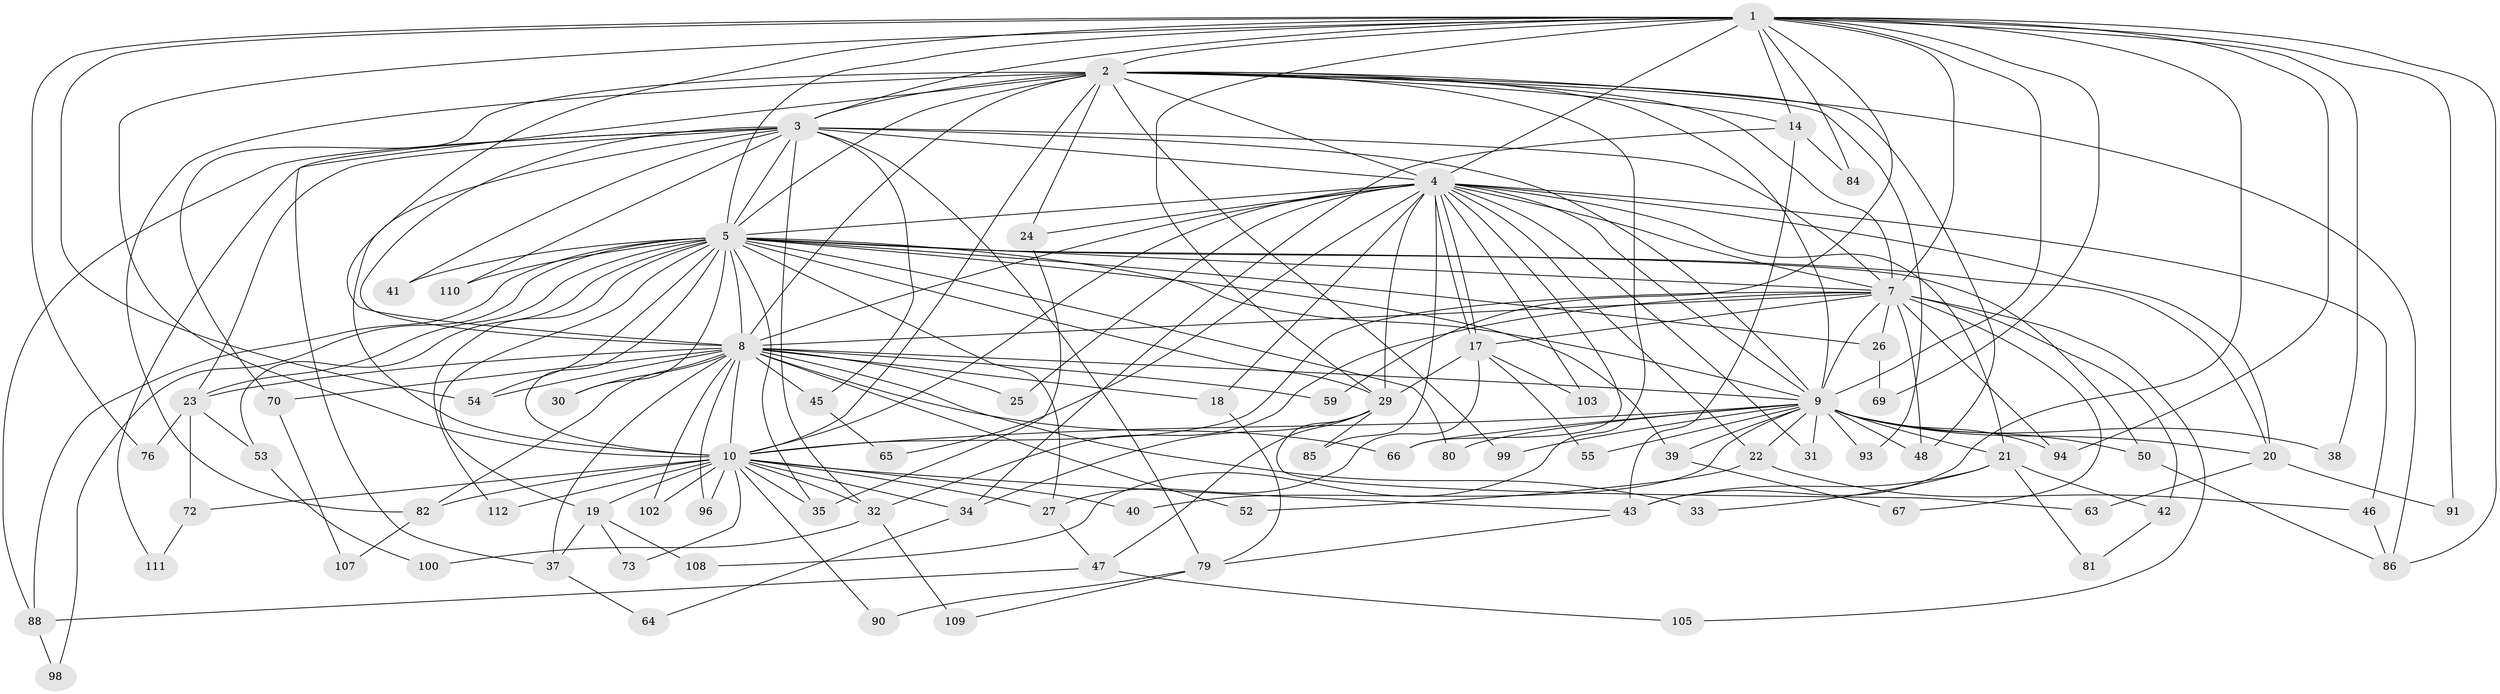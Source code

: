 // original degree distribution, {20: 0.008928571428571428, 19: 0.017857142857142856, 17: 0.008928571428571428, 26: 0.008928571428571428, 30: 0.008928571428571428, 11: 0.008928571428571428, 16: 0.008928571428571428, 24: 0.008928571428571428, 22: 0.008928571428571428, 9: 0.008928571428571428, 3: 0.25892857142857145, 5: 0.05357142857142857, 6: 0.017857142857142856, 7: 0.017857142857142856, 4: 0.08035714285714286, 2: 0.4732142857142857}
// Generated by graph-tools (version 1.1) at 2025/41/03/06/25 10:41:38]
// undirected, 80 vertices, 199 edges
graph export_dot {
graph [start="1"]
  node [color=gray90,style=filled];
  1 [super="+6"];
  2 [super="+13"];
  3 [super="+15"];
  4 [super="+49"];
  5 [super="+12"];
  7 [super="+57"];
  8 [super="+28"];
  9 [super="+16"];
  10 [super="+11"];
  14;
  17 [super="+71"];
  18;
  19 [super="+58"];
  20 [super="+51"];
  21 [super="+56"];
  22;
  23 [super="+78"];
  24;
  25;
  26;
  27 [super="+36"];
  29 [super="+83"];
  30;
  31;
  32 [super="+75"];
  33;
  34 [super="+62"];
  35 [super="+77"];
  37 [super="+61"];
  38;
  39;
  40;
  41;
  42 [super="+74"];
  43 [super="+44"];
  45;
  46;
  47;
  48 [super="+101"];
  50 [super="+104"];
  52;
  53 [super="+97"];
  54 [super="+60"];
  55;
  59;
  63;
  64;
  65;
  66 [super="+68"];
  67;
  69;
  70;
  72;
  73;
  76;
  79 [super="+92"];
  80;
  81;
  82 [super="+87"];
  84;
  85;
  86 [super="+95"];
  88 [super="+89"];
  90;
  91;
  93;
  94 [super="+106"];
  96;
  98;
  99;
  100;
  102;
  103;
  105;
  107;
  108;
  109;
  110;
  111;
  112;
  1 -- 2 [weight=2];
  1 -- 3 [weight=2];
  1 -- 4 [weight=2];
  1 -- 5 [weight=2];
  1 -- 7 [weight=2];
  1 -- 8 [weight=2];
  1 -- 9 [weight=3];
  1 -- 10 [weight=2];
  1 -- 14;
  1 -- 38;
  1 -- 59;
  1 -- 69;
  1 -- 76;
  1 -- 84;
  1 -- 86;
  1 -- 91;
  1 -- 94;
  1 -- 43;
  1 -- 29;
  1 -- 54;
  2 -- 3;
  2 -- 4;
  2 -- 5;
  2 -- 7;
  2 -- 8;
  2 -- 9;
  2 -- 10 [weight=2];
  2 -- 14;
  2 -- 24;
  2 -- 37;
  2 -- 48;
  2 -- 70;
  2 -- 82;
  2 -- 93;
  2 -- 99;
  2 -- 108;
  2 -- 86;
  3 -- 4 [weight=2];
  3 -- 5;
  3 -- 7;
  3 -- 8;
  3 -- 9;
  3 -- 10;
  3 -- 45;
  3 -- 110;
  3 -- 111;
  3 -- 79;
  3 -- 41;
  3 -- 32;
  3 -- 23;
  3 -- 88;
  4 -- 5;
  4 -- 7;
  4 -- 8;
  4 -- 9;
  4 -- 10 [weight=2];
  4 -- 17;
  4 -- 17;
  4 -- 18;
  4 -- 21;
  4 -- 22;
  4 -- 24;
  4 -- 25;
  4 -- 29;
  4 -- 31;
  4 -- 46;
  4 -- 65;
  4 -- 66;
  4 -- 85;
  4 -- 103;
  4 -- 20;
  5 -- 7;
  5 -- 8;
  5 -- 9 [weight=2];
  5 -- 10 [weight=2];
  5 -- 19 [weight=2];
  5 -- 20;
  5 -- 23;
  5 -- 26;
  5 -- 27;
  5 -- 29;
  5 -- 30;
  5 -- 35;
  5 -- 39;
  5 -- 41;
  5 -- 50;
  5 -- 53 [weight=2];
  5 -- 54;
  5 -- 80;
  5 -- 88;
  5 -- 98;
  5 -- 110;
  5 -- 112;
  7 -- 8;
  7 -- 9;
  7 -- 10;
  7 -- 26;
  7 -- 32;
  7 -- 42 [weight=2];
  7 -- 67;
  7 -- 105;
  7 -- 48;
  7 -- 17;
  7 -- 94;
  8 -- 9;
  8 -- 10;
  8 -- 18;
  8 -- 23;
  8 -- 25;
  8 -- 30;
  8 -- 33;
  8 -- 45;
  8 -- 52;
  8 -- 54;
  8 -- 70;
  8 -- 82;
  8 -- 96;
  8 -- 102;
  8 -- 59;
  8 -- 37;
  8 -- 66;
  9 -- 10;
  9 -- 22;
  9 -- 31;
  9 -- 38;
  9 -- 39;
  9 -- 48;
  9 -- 50;
  9 -- 55;
  9 -- 80;
  9 -- 93;
  9 -- 94;
  9 -- 99;
  9 -- 66;
  9 -- 20;
  9 -- 21;
  9 -- 40;
  10 -- 34;
  10 -- 35;
  10 -- 40;
  10 -- 72;
  10 -- 73;
  10 -- 90;
  10 -- 102;
  10 -- 27;
  10 -- 32;
  10 -- 96;
  10 -- 43;
  10 -- 112;
  10 -- 82;
  10 -- 19;
  14 -- 34;
  14 -- 43;
  14 -- 84;
  17 -- 27;
  17 -- 55;
  17 -- 103;
  17 -- 29;
  18 -- 79;
  19 -- 73;
  19 -- 37;
  19 -- 108;
  20 -- 63;
  20 -- 91;
  21 -- 33;
  21 -- 42;
  21 -- 81;
  21 -- 43;
  22 -- 46;
  22 -- 52;
  23 -- 72;
  23 -- 76;
  23 -- 53;
  24 -- 35;
  26 -- 69;
  27 -- 47;
  29 -- 47;
  29 -- 63;
  29 -- 85;
  29 -- 34;
  32 -- 109;
  32 -- 100;
  34 -- 64;
  37 -- 64;
  39 -- 67;
  42 -- 81;
  43 -- 79;
  45 -- 65;
  46 -- 86;
  47 -- 88;
  47 -- 105;
  50 -- 86;
  53 -- 100;
  70 -- 107;
  72 -- 111;
  79 -- 90;
  79 -- 109;
  82 -- 107;
  88 -- 98;
}

